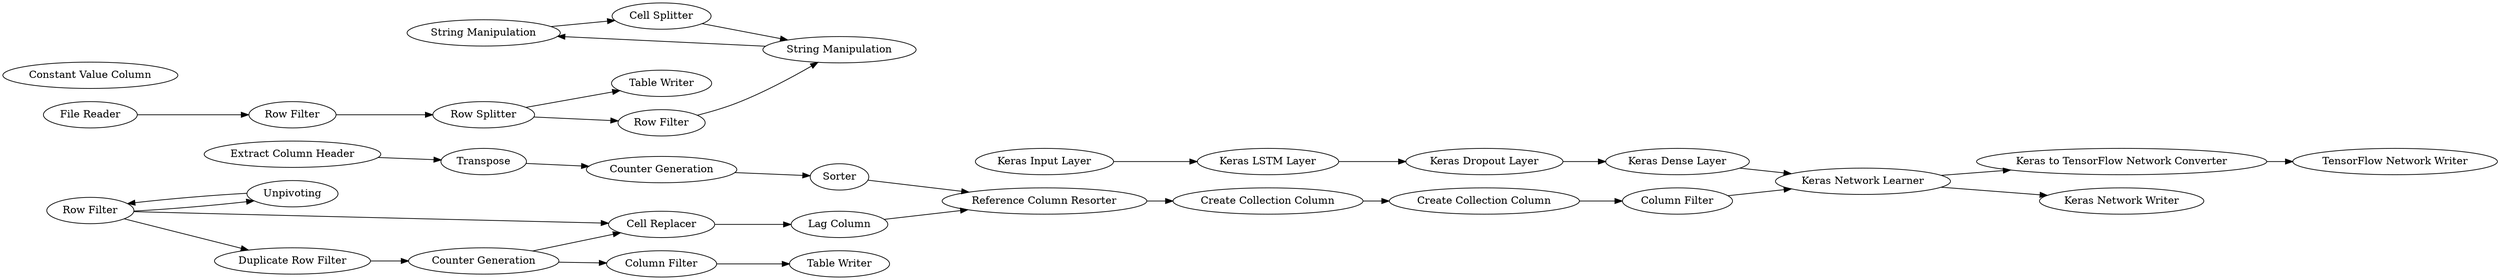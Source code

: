 digraph {
	74 [label="Cell Replacer"]
	75 [label="Lag Column"]
	82 [label="Keras Dropout Layer"]
	84 [label="Keras Input Layer"]
	85 [label="Keras Network Learner"]
	86 [label="Create Collection Column"]
	87 [label="Create Collection Column"]
	93 [label="Keras to TensorFlow Network Converter"]
	76 [label="Reference Column Resorter"]
	77 [label="Extract Column Header"]
	78 [label=Transpose]
	79 [label="Counter Generation"]
	80 [label=Sorter]
	115 [label="Column Filter"]
	89 [label="String Manipulation"]
	103 [label=Unpivoting]
	104 [label="Row Filter"]
	119 [label="Constant Value Column"]
	121 [label="Cell Splitter"]
	460 [label="String Manipulation"]
	142 [label="Keras Network Writer"]
	143 [label="TensorFlow Network Writer"]
	144 [label="Keras LSTM Layer"]
	145 [label="Keras Dense Layer"]
	58 [label="File Reader"]
	149 [label="Row Splitter"]
	150 [label="Row Filter"]
	151 [label="Table Writer"]
	152 [label="Row Filter"]
	73 [label="Counter Generation"]
	146 [label="Duplicate Row Filter"]
	147 [label="Table Writer"]
	446 [label="Column Filter"]
	77 -> 78
	78 -> 79
	79 -> 80
	80 -> 76
	89 -> 121
	103 -> 104
	104 -> 103
	121 -> 460
	460 -> 89
	58 -> 150
	149 -> 151
	149 -> 152
	150 -> 149
	73 -> 446
	146 -> 73
	446 -> 147
	74 -> 75
	75 -> 76
	82 -> 145
	84 -> 144
	85 -> 93
	85 -> 142
	86 -> 87
	87 -> 115
	93 -> 143
	76 -> 86
	115 -> 85
	104 -> 146
	104 -> 74
	144 -> 82
	145 -> 85
	152 -> 460
	73 -> 74
	rankdir=LR
}
